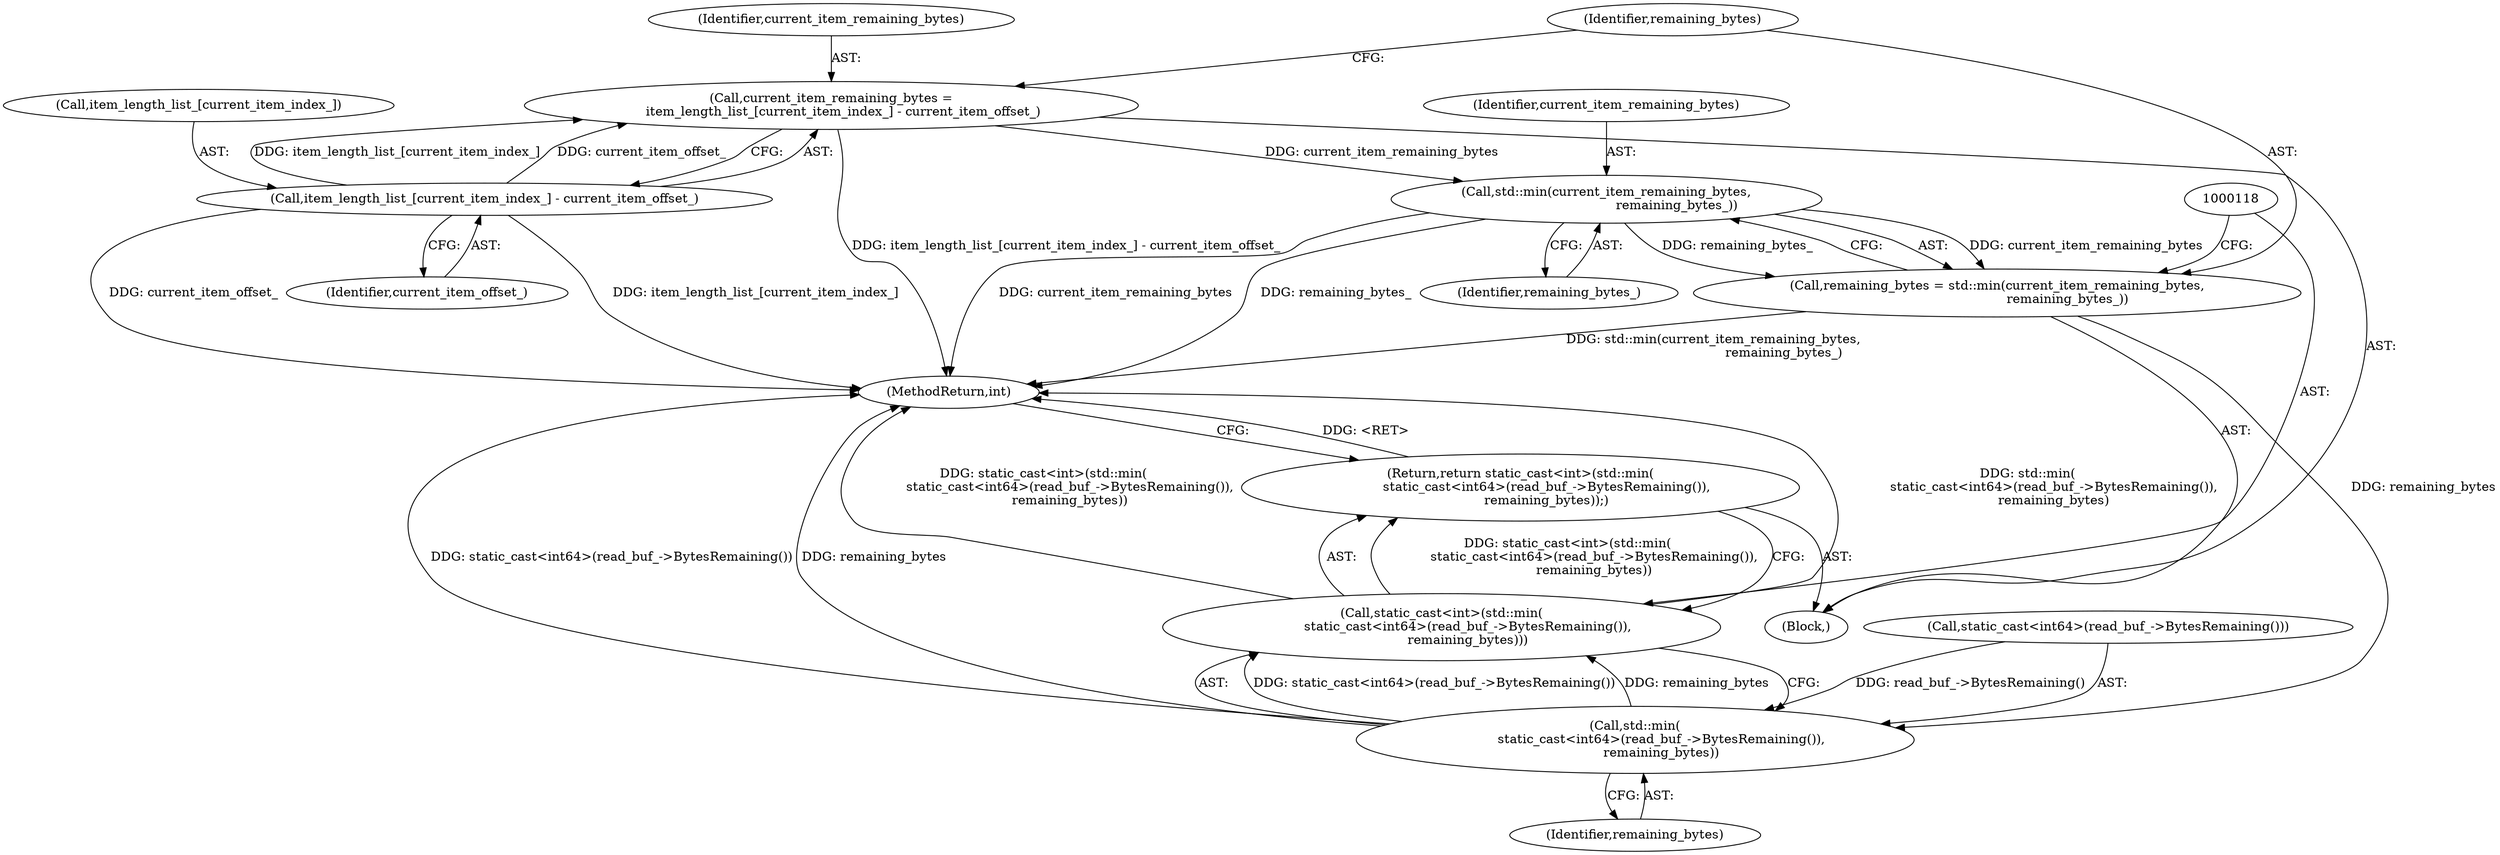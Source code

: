 digraph "1_Chrome_58936737b65052775b67b1409b87edbbbc09f72b@API" {
"1000103" [label="(Call,current_item_remaining_bytes =\n      item_length_list_[current_item_index_] - current_item_offset_)"];
"1000105" [label="(Call,item_length_list_[current_item_index_] - current_item_offset_)"];
"1000113" [label="(Call,std::min(current_item_remaining_bytes,\n                                   remaining_bytes_))"];
"1000111" [label="(Call,remaining_bytes = std::min(current_item_remaining_bytes,\n                                   remaining_bytes_))"];
"1000119" [label="(Call,std::min(\n             static_cast<int64>(read_buf_->BytesRemaining()),\n             remaining_bytes))"];
"1000117" [label="(Call,static_cast<int>(std::min(\n             static_cast<int64>(read_buf_->BytesRemaining()),\n             remaining_bytes)))"];
"1000116" [label="(Return,return static_cast<int>(std::min(\n             static_cast<int64>(read_buf_->BytesRemaining()),\n             remaining_bytes));)"];
"1000114" [label="(Identifier,current_item_remaining_bytes)"];
"1000101" [label="(Block,)"];
"1000113" [label="(Call,std::min(current_item_remaining_bytes,\n                                   remaining_bytes_))"];
"1000104" [label="(Identifier,current_item_remaining_bytes)"];
"1000119" [label="(Call,std::min(\n             static_cast<int64>(read_buf_->BytesRemaining()),\n             remaining_bytes))"];
"1000105" [label="(Call,item_length_list_[current_item_index_] - current_item_offset_)"];
"1000117" [label="(Call,static_cast<int>(std::min(\n             static_cast<int64>(read_buf_->BytesRemaining()),\n             remaining_bytes)))"];
"1000120" [label="(Call,static_cast<int64>(read_buf_->BytesRemaining()))"];
"1000116" [label="(Return,return static_cast<int>(std::min(\n             static_cast<int64>(read_buf_->BytesRemaining()),\n             remaining_bytes));)"];
"1000103" [label="(Call,current_item_remaining_bytes =\n      item_length_list_[current_item_index_] - current_item_offset_)"];
"1000111" [label="(Call,remaining_bytes = std::min(current_item_remaining_bytes,\n                                   remaining_bytes_))"];
"1000115" [label="(Identifier,remaining_bytes_)"];
"1000109" [label="(Identifier,current_item_offset_)"];
"1000123" [label="(Identifier,remaining_bytes)"];
"1000106" [label="(Call,item_length_list_[current_item_index_])"];
"1000124" [label="(MethodReturn,int)"];
"1000112" [label="(Identifier,remaining_bytes)"];
"1000103" -> "1000101"  [label="AST: "];
"1000103" -> "1000105"  [label="CFG: "];
"1000104" -> "1000103"  [label="AST: "];
"1000105" -> "1000103"  [label="AST: "];
"1000112" -> "1000103"  [label="CFG: "];
"1000103" -> "1000124"  [label="DDG: item_length_list_[current_item_index_] - current_item_offset_"];
"1000105" -> "1000103"  [label="DDG: item_length_list_[current_item_index_]"];
"1000105" -> "1000103"  [label="DDG: current_item_offset_"];
"1000103" -> "1000113"  [label="DDG: current_item_remaining_bytes"];
"1000105" -> "1000109"  [label="CFG: "];
"1000106" -> "1000105"  [label="AST: "];
"1000109" -> "1000105"  [label="AST: "];
"1000105" -> "1000124"  [label="DDG: item_length_list_[current_item_index_]"];
"1000105" -> "1000124"  [label="DDG: current_item_offset_"];
"1000113" -> "1000111"  [label="AST: "];
"1000113" -> "1000115"  [label="CFG: "];
"1000114" -> "1000113"  [label="AST: "];
"1000115" -> "1000113"  [label="AST: "];
"1000111" -> "1000113"  [label="CFG: "];
"1000113" -> "1000124"  [label="DDG: current_item_remaining_bytes"];
"1000113" -> "1000124"  [label="DDG: remaining_bytes_"];
"1000113" -> "1000111"  [label="DDG: current_item_remaining_bytes"];
"1000113" -> "1000111"  [label="DDG: remaining_bytes_"];
"1000111" -> "1000101"  [label="AST: "];
"1000112" -> "1000111"  [label="AST: "];
"1000118" -> "1000111"  [label="CFG: "];
"1000111" -> "1000124"  [label="DDG: std::min(current_item_remaining_bytes,\n                                   remaining_bytes_)"];
"1000111" -> "1000119"  [label="DDG: remaining_bytes"];
"1000119" -> "1000117"  [label="AST: "];
"1000119" -> "1000123"  [label="CFG: "];
"1000120" -> "1000119"  [label="AST: "];
"1000123" -> "1000119"  [label="AST: "];
"1000117" -> "1000119"  [label="CFG: "];
"1000119" -> "1000124"  [label="DDG: remaining_bytes"];
"1000119" -> "1000124"  [label="DDG: static_cast<int64>(read_buf_->BytesRemaining())"];
"1000119" -> "1000117"  [label="DDG: static_cast<int64>(read_buf_->BytesRemaining())"];
"1000119" -> "1000117"  [label="DDG: remaining_bytes"];
"1000120" -> "1000119"  [label="DDG: read_buf_->BytesRemaining()"];
"1000117" -> "1000116"  [label="AST: "];
"1000118" -> "1000117"  [label="AST: "];
"1000116" -> "1000117"  [label="CFG: "];
"1000117" -> "1000124"  [label="DDG: static_cast<int>(std::min(\n             static_cast<int64>(read_buf_->BytesRemaining()),\n             remaining_bytes))"];
"1000117" -> "1000124"  [label="DDG: std::min(\n             static_cast<int64>(read_buf_->BytesRemaining()),\n             remaining_bytes)"];
"1000117" -> "1000116"  [label="DDG: static_cast<int>(std::min(\n             static_cast<int64>(read_buf_->BytesRemaining()),\n             remaining_bytes))"];
"1000116" -> "1000101"  [label="AST: "];
"1000124" -> "1000116"  [label="CFG: "];
"1000116" -> "1000124"  [label="DDG: <RET>"];
}
